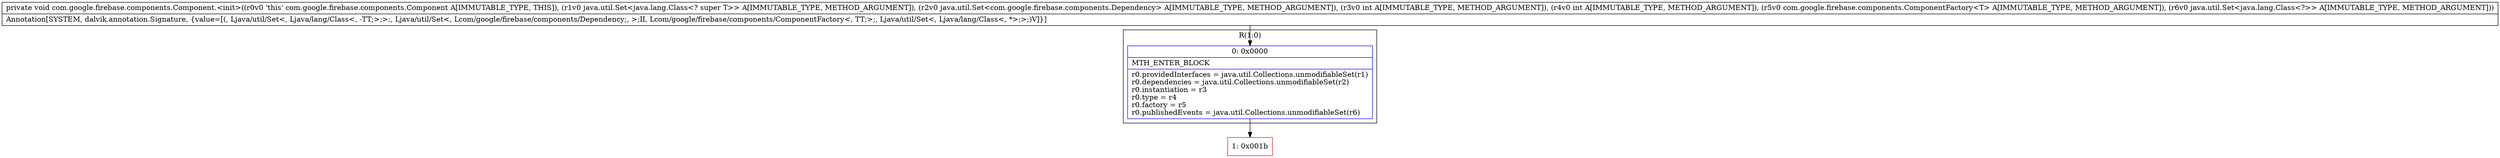 digraph "CFG forcom.google.firebase.components.Component.\<init\>(Ljava\/util\/Set;Ljava\/util\/Set;IILcom\/google\/firebase\/components\/ComponentFactory;Ljava\/util\/Set;)V" {
subgraph cluster_Region_122729382 {
label = "R(1:0)";
node [shape=record,color=blue];
Node_0 [shape=record,label="{0\:\ 0x0000|MTH_ENTER_BLOCK\l|r0.providedInterfaces = java.util.Collections.unmodifiableSet(r1)\lr0.dependencies = java.util.Collections.unmodifiableSet(r2)\lr0.instantiation = r3\lr0.type = r4\lr0.factory = r5\lr0.publishedEvents = java.util.Collections.unmodifiableSet(r6)\l}"];
}
Node_1 [shape=record,color=red,label="{1\:\ 0x001b}"];
MethodNode[shape=record,label="{private void com.google.firebase.components.Component.\<init\>((r0v0 'this' com.google.firebase.components.Component A[IMMUTABLE_TYPE, THIS]), (r1v0 java.util.Set\<java.lang.Class\<? super T\>\> A[IMMUTABLE_TYPE, METHOD_ARGUMENT]), (r2v0 java.util.Set\<com.google.firebase.components.Dependency\> A[IMMUTABLE_TYPE, METHOD_ARGUMENT]), (r3v0 int A[IMMUTABLE_TYPE, METHOD_ARGUMENT]), (r4v0 int A[IMMUTABLE_TYPE, METHOD_ARGUMENT]), (r5v0 com.google.firebase.components.ComponentFactory\<T\> A[IMMUTABLE_TYPE, METHOD_ARGUMENT]), (r6v0 java.util.Set\<java.lang.Class\<?\>\> A[IMMUTABLE_TYPE, METHOD_ARGUMENT]))  | Annotation[SYSTEM, dalvik.annotation.Signature, \{value=[(, Ljava\/util\/Set\<, Ljava\/lang\/Class\<, \-TT;\>;\>;, Ljava\/util\/Set\<, Lcom\/google\/firebase\/components\/Dependency;, \>;II, Lcom\/google\/firebase\/components\/ComponentFactory\<, TT;\>;, Ljava\/util\/Set\<, Ljava\/lang\/Class\<, *\>;\>;)V]\}]\l}"];
MethodNode -> Node_0;
Node_0 -> Node_1;
}

